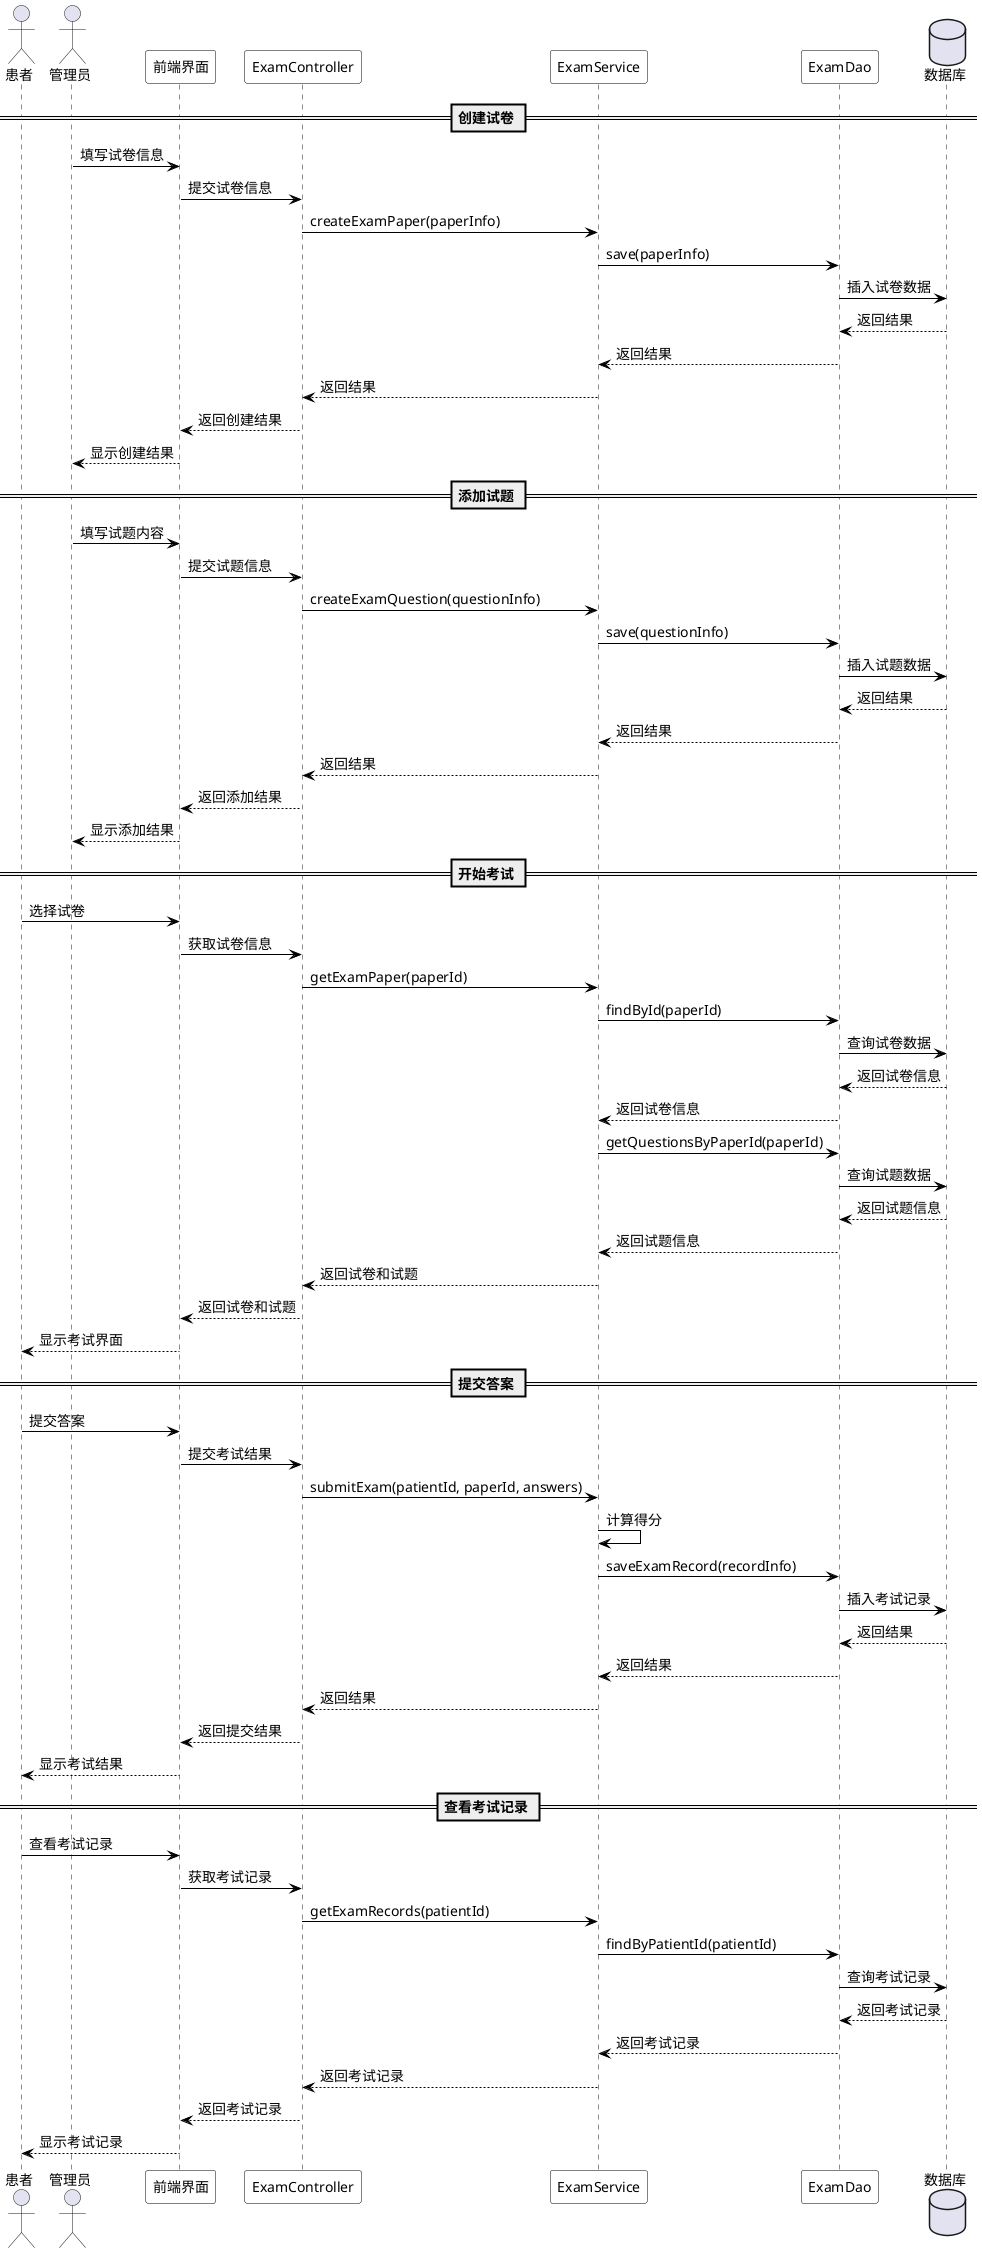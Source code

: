 @startuml 考试管理时序图

' 设置样式
skinparam backgroundColor white
skinparam handwritten false
skinparam defaultFontName Microsoft YaHei
skinparam defaultFontSize 14
skinparam sequence {
    ArrowColor black
    ParticipantBorderColor black
    ParticipantBackgroundColor white
}

' 定义参与者
actor 患者 as patient
actor 管理员 as admin
participant "前端界面" as front
participant "ExamController" as controller
participant "ExamService" as service
participant "ExamDao" as dao
database "数据库" as db

' 创建试卷流程
== 创建试卷 ==
admin -> front: 填写试卷信息
front -> controller: 提交试卷信息
controller -> service: createExamPaper(paperInfo)
service -> dao: save(paperInfo)
dao -> db: 插入试卷数据
db --> dao: 返回结果
dao --> service: 返回结果
service --> controller: 返回结果
controller --> front: 返回创建结果
front --> admin: 显示创建结果

' 添加试题流程
== 添加试题 ==
admin -> front: 填写试题内容
front -> controller: 提交试题信息
controller -> service: createExamQuestion(questionInfo)
service -> dao: save(questionInfo)
dao -> db: 插入试题数据
db --> dao: 返回结果
dao --> service: 返回结果
service --> controller: 返回结果
controller --> front: 返回添加结果
front --> admin: 显示添加结果

' 开始考试流程
== 开始考试 ==
patient -> front: 选择试卷
front -> controller: 获取试卷信息
controller -> service: getExamPaper(paperId)
service -> dao: findById(paperId)
dao -> db: 查询试卷数据
db --> dao: 返回试卷信息
dao --> service: 返回试卷信息
service -> dao: getQuestionsByPaperId(paperId)
dao -> db: 查询试题数据
db --> dao: 返回试题信息
dao --> service: 返回试题信息
service --> controller: 返回试卷和试题
controller --> front: 返回试卷和试题
front --> patient: 显示考试界面

' 提交答案流程
== 提交答案 ==
patient -> front: 提交答案
front -> controller: 提交考试结果
controller -> service: submitExam(patientId, paperId, answers)
service -> service: 计算得分
service -> dao: saveExamRecord(recordInfo)
dao -> db: 插入考试记录
db --> dao: 返回结果
dao --> service: 返回结果
service --> controller: 返回结果
controller --> front: 返回提交结果
front --> patient: 显示考试结果

' 查看考试记录流程
== 查看考试记录 ==
patient -> front: 查看考试记录
front -> controller: 获取考试记录
controller -> service: getExamRecords(patientId)
service -> dao: findByPatientId(patientId)
dao -> db: 查询考试记录
db --> dao: 返回考试记录
dao --> service: 返回考试记录
service --> controller: 返回考试记录
controller --> front: 返回考试记录
front --> patient: 显示考试记录

@enduml 
